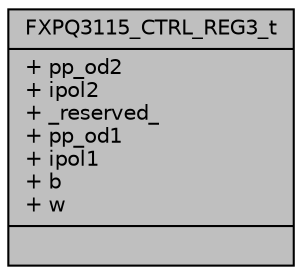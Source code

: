 digraph "FXPQ3115_CTRL_REG3_t"
{
  edge [fontname="Helvetica",fontsize="10",labelfontname="Helvetica",labelfontsize="10"];
  node [fontname="Helvetica",fontsize="10",shape=record];
  Node1 [label="{FXPQ3115_CTRL_REG3_t\n|+ pp_od2\l+ ipol2\l+ _reserved_\l+ pp_od1\l+ ipol1\l+ b\l+ w\l|}",height=0.2,width=0.4,color="black", fillcolor="grey75", style="filled", fontcolor="black"];
}
